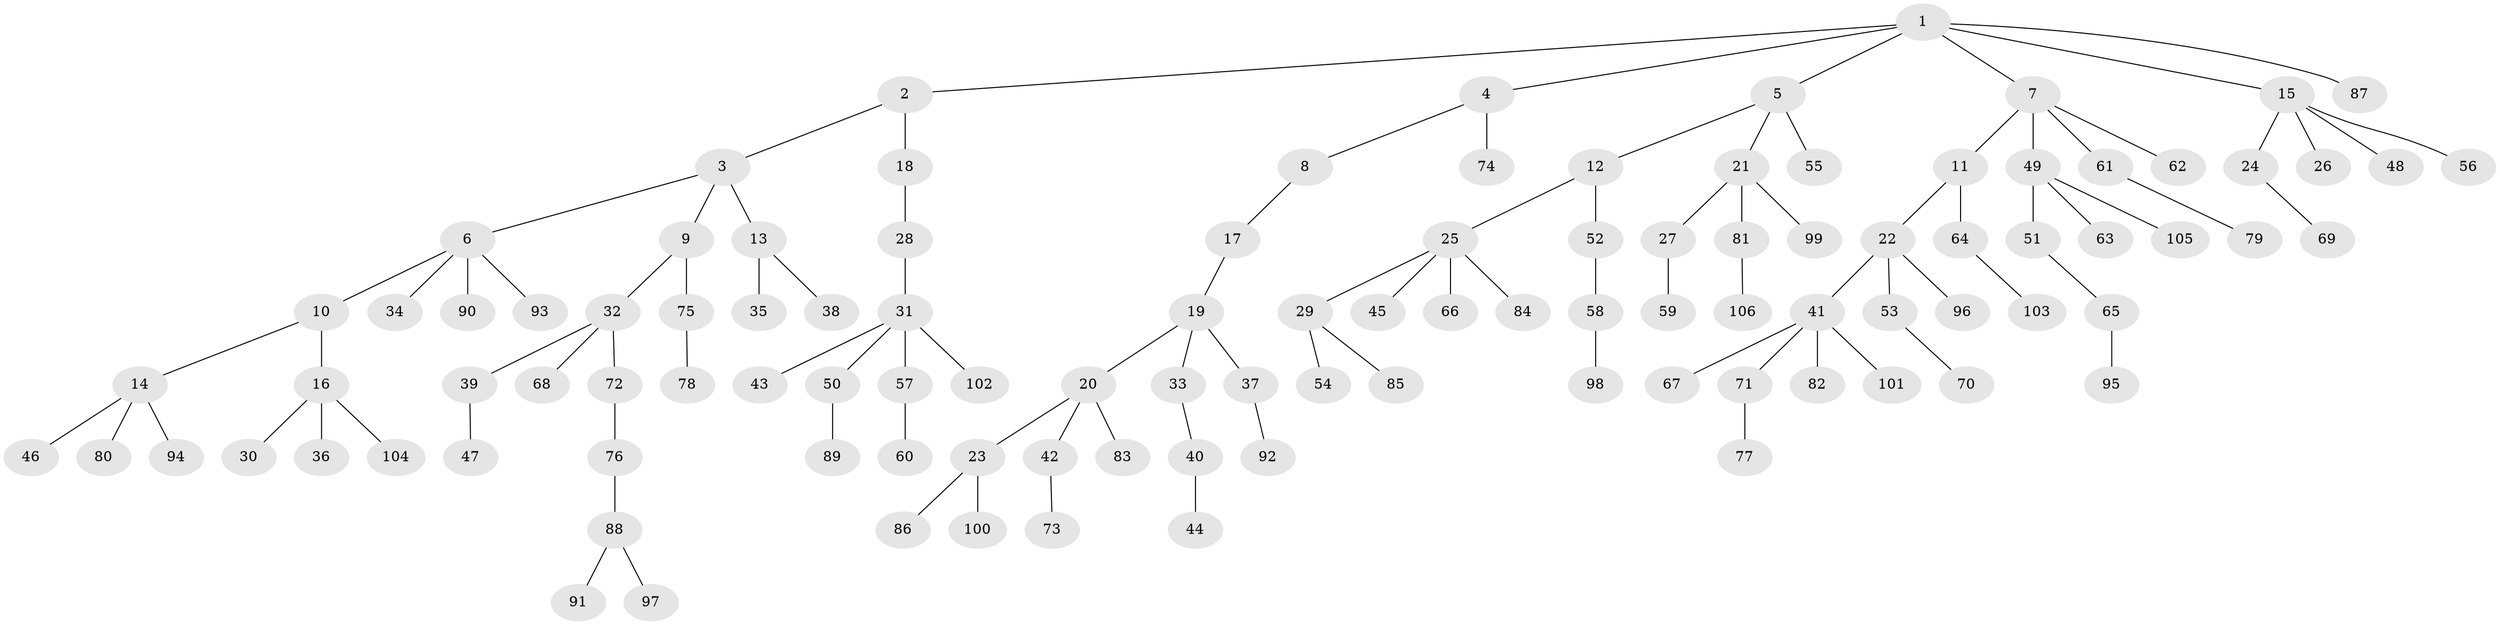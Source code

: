 // coarse degree distribution, {8: 0.014084507042253521, 5: 0.056338028169014086, 2: 0.14084507042253522, 4: 0.08450704225352113, 3: 0.1267605633802817, 1: 0.5774647887323944}
// Generated by graph-tools (version 1.1) at 2025/52/02/27/25 19:52:11]
// undirected, 106 vertices, 105 edges
graph export_dot {
graph [start="1"]
  node [color=gray90,style=filled];
  1;
  2;
  3;
  4;
  5;
  6;
  7;
  8;
  9;
  10;
  11;
  12;
  13;
  14;
  15;
  16;
  17;
  18;
  19;
  20;
  21;
  22;
  23;
  24;
  25;
  26;
  27;
  28;
  29;
  30;
  31;
  32;
  33;
  34;
  35;
  36;
  37;
  38;
  39;
  40;
  41;
  42;
  43;
  44;
  45;
  46;
  47;
  48;
  49;
  50;
  51;
  52;
  53;
  54;
  55;
  56;
  57;
  58;
  59;
  60;
  61;
  62;
  63;
  64;
  65;
  66;
  67;
  68;
  69;
  70;
  71;
  72;
  73;
  74;
  75;
  76;
  77;
  78;
  79;
  80;
  81;
  82;
  83;
  84;
  85;
  86;
  87;
  88;
  89;
  90;
  91;
  92;
  93;
  94;
  95;
  96;
  97;
  98;
  99;
  100;
  101;
  102;
  103;
  104;
  105;
  106;
  1 -- 2;
  1 -- 4;
  1 -- 5;
  1 -- 7;
  1 -- 15;
  1 -- 87;
  2 -- 3;
  2 -- 18;
  3 -- 6;
  3 -- 9;
  3 -- 13;
  4 -- 8;
  4 -- 74;
  5 -- 12;
  5 -- 21;
  5 -- 55;
  6 -- 10;
  6 -- 34;
  6 -- 90;
  6 -- 93;
  7 -- 11;
  7 -- 49;
  7 -- 61;
  7 -- 62;
  8 -- 17;
  9 -- 32;
  9 -- 75;
  10 -- 14;
  10 -- 16;
  11 -- 22;
  11 -- 64;
  12 -- 25;
  12 -- 52;
  13 -- 35;
  13 -- 38;
  14 -- 46;
  14 -- 80;
  14 -- 94;
  15 -- 24;
  15 -- 26;
  15 -- 48;
  15 -- 56;
  16 -- 30;
  16 -- 36;
  16 -- 104;
  17 -- 19;
  18 -- 28;
  19 -- 20;
  19 -- 33;
  19 -- 37;
  20 -- 23;
  20 -- 42;
  20 -- 83;
  21 -- 27;
  21 -- 81;
  21 -- 99;
  22 -- 41;
  22 -- 53;
  22 -- 96;
  23 -- 86;
  23 -- 100;
  24 -- 69;
  25 -- 29;
  25 -- 45;
  25 -- 66;
  25 -- 84;
  27 -- 59;
  28 -- 31;
  29 -- 54;
  29 -- 85;
  31 -- 43;
  31 -- 50;
  31 -- 57;
  31 -- 102;
  32 -- 39;
  32 -- 68;
  32 -- 72;
  33 -- 40;
  37 -- 92;
  39 -- 47;
  40 -- 44;
  41 -- 67;
  41 -- 71;
  41 -- 82;
  41 -- 101;
  42 -- 73;
  49 -- 51;
  49 -- 63;
  49 -- 105;
  50 -- 89;
  51 -- 65;
  52 -- 58;
  53 -- 70;
  57 -- 60;
  58 -- 98;
  61 -- 79;
  64 -- 103;
  65 -- 95;
  71 -- 77;
  72 -- 76;
  75 -- 78;
  76 -- 88;
  81 -- 106;
  88 -- 91;
  88 -- 97;
}
